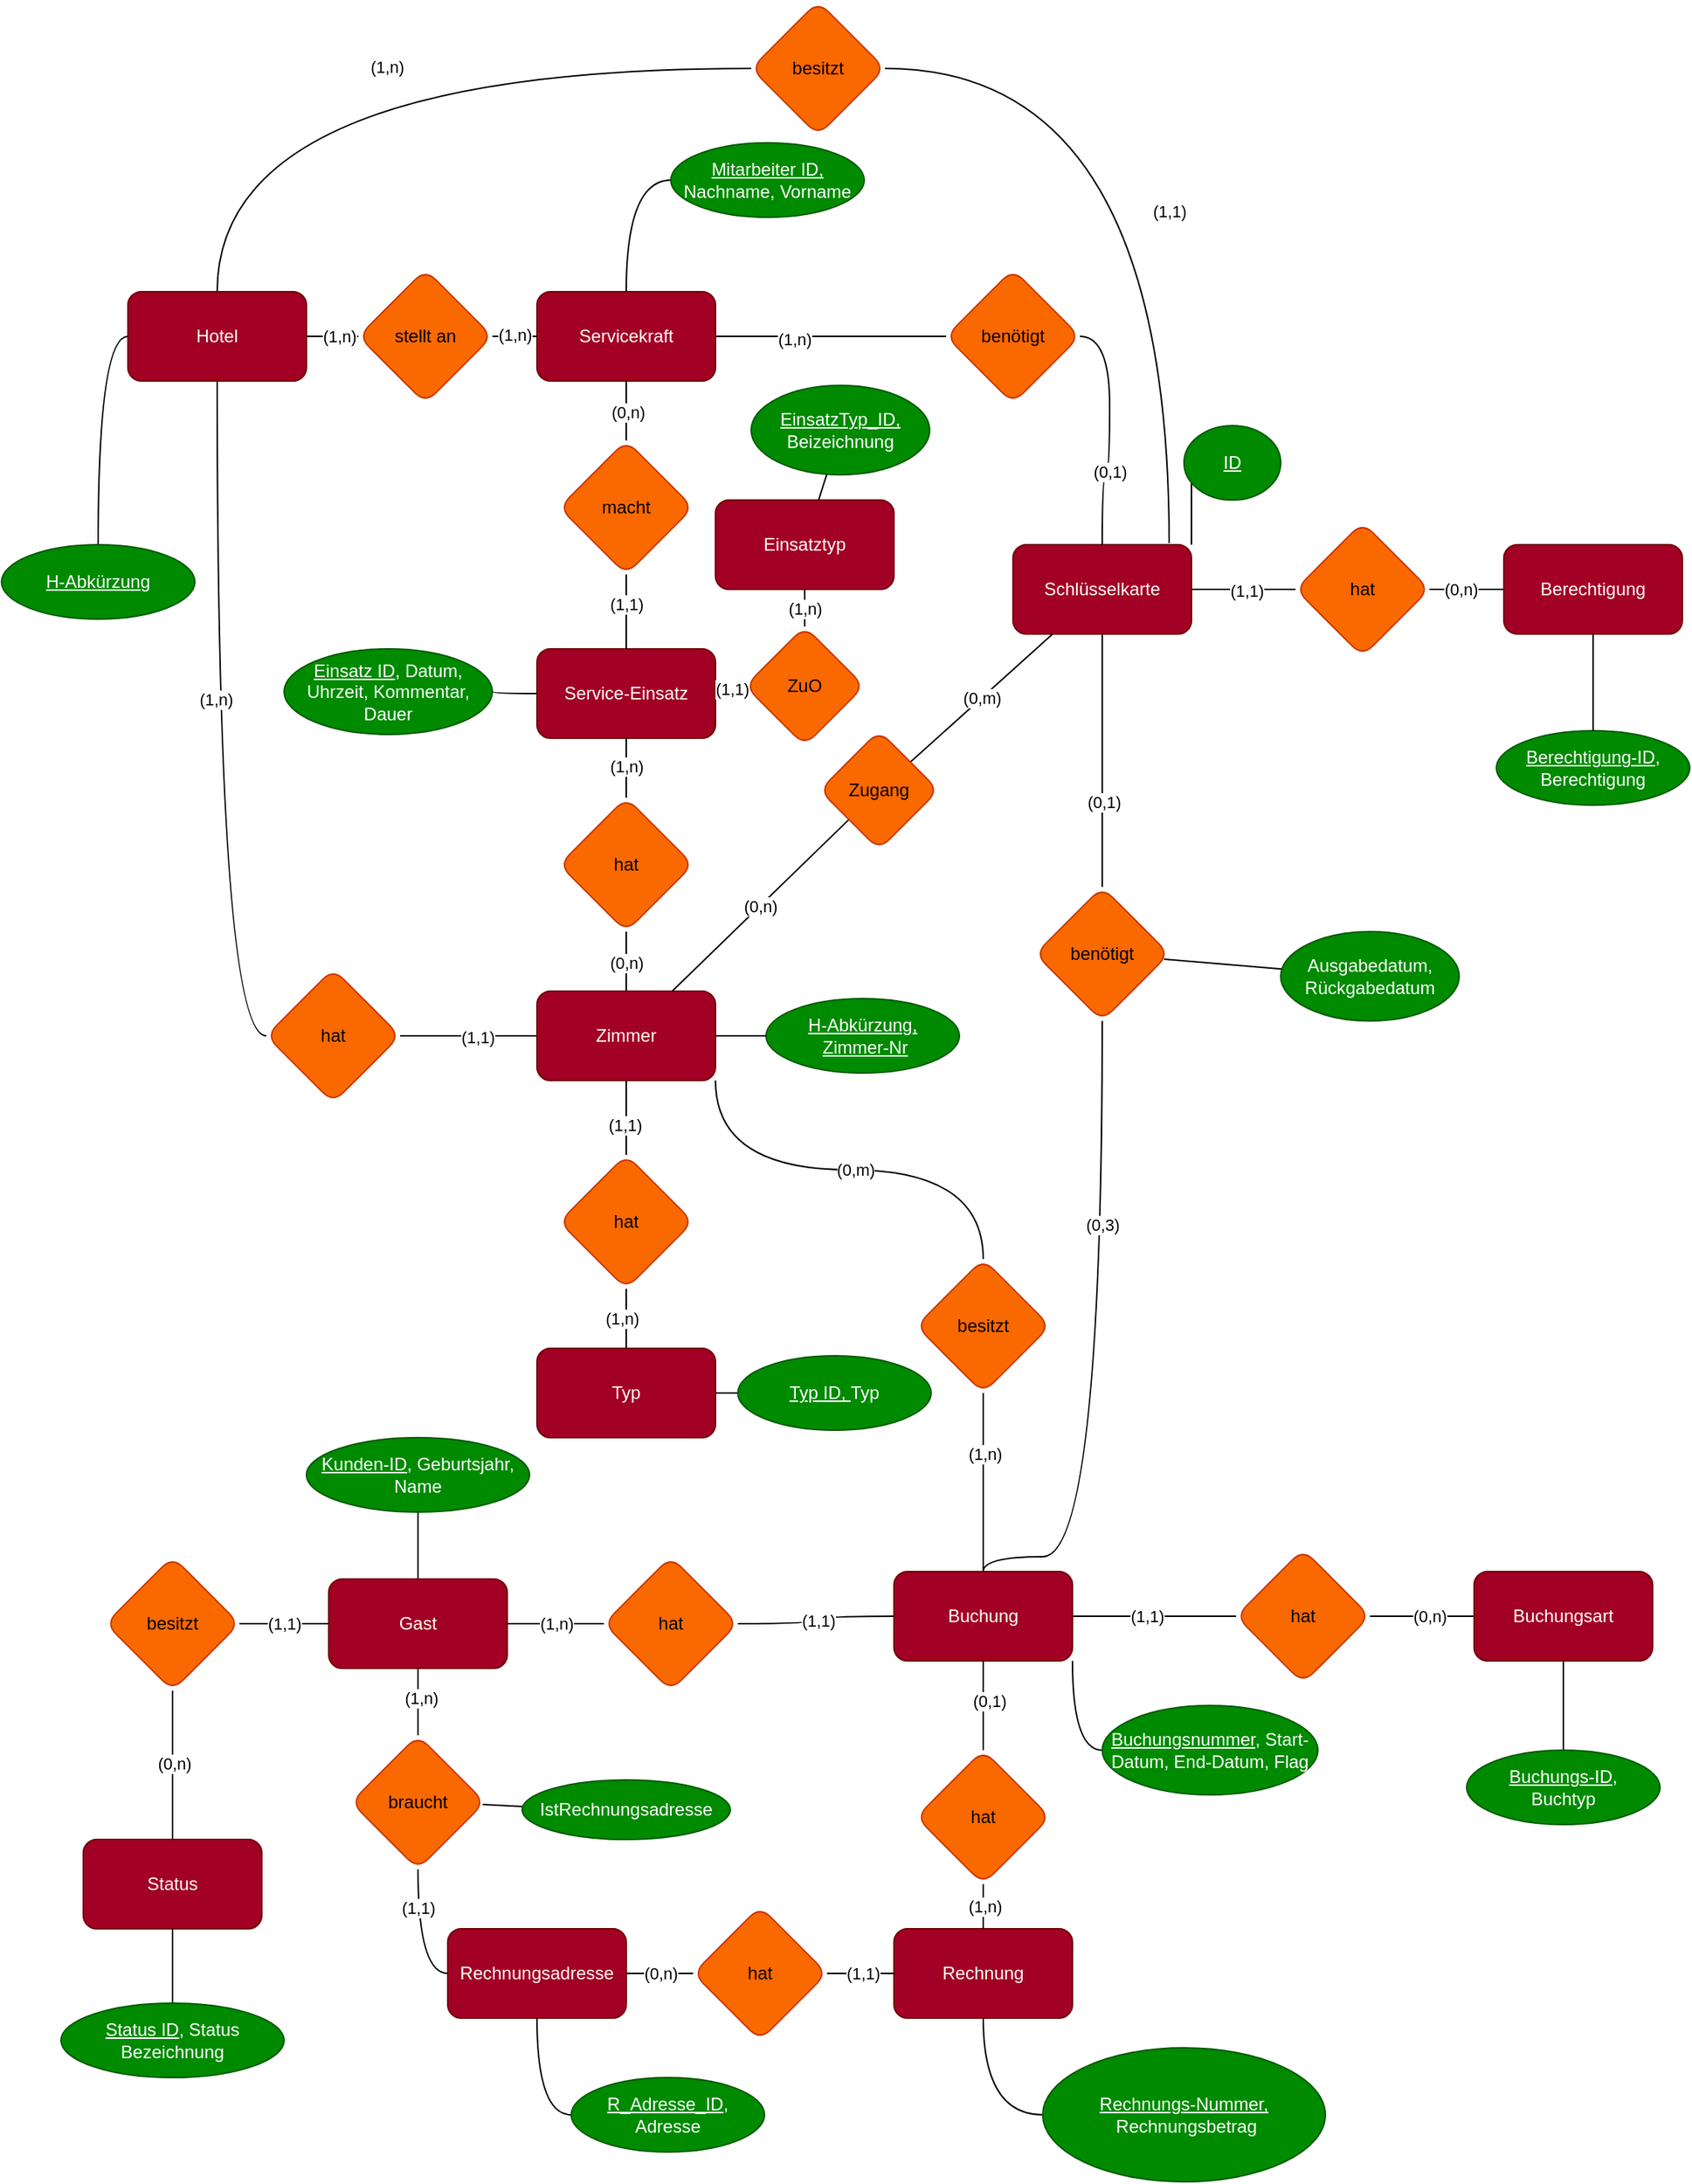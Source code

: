 <mxfile>
    <diagram id="R2lEEEUBdFMjLlhIrx00" name="Hotel_ERM_Übung1">
        <mxGraphModel dx="1204" dy="2425" grid="0" gridSize="10" guides="1" tooltips="1" connect="1" arrows="1" fold="1" page="1" pageScale="1" pageWidth="1169" pageHeight="1654" background="none" math="0" shadow="0" extFonts="Permanent Marker^https://fonts.googleapis.com/css?family=Permanent+Marker">
            <root>
                <mxCell id="0"/>
                <mxCell id="1" parent="0"/>
                <mxCell id="_1UwqymwAtqr6VSBaasp-29" style="rounded=1;orthogonalLoop=1;jettySize=auto;html=1;exitX=1;exitY=0.5;exitDx=0;exitDy=0;edgeStyle=orthogonalEdgeStyle;endArrow=none;endFill=0;curved=1;" parent="1" source="_1UwqymwAtqr6VSBaasp-1" target="_1UwqymwAtqr6VSBaasp-14" edge="1">
                    <mxGeometry relative="1" as="geometry">
                        <Array as="points">
                            <mxPoint x="230" y="-1410"/>
                            <mxPoint x="230" y="-1410"/>
                        </Array>
                    </mxGeometry>
                </mxCell>
                <mxCell id="_1UwqymwAtqr6VSBaasp-80" value="(1,n)" style="edgeLabel;html=1;align=center;verticalAlign=middle;resizable=0;points=[];rounded=1;" parent="_1UwqymwAtqr6VSBaasp-29" vertex="1" connectable="0">
                    <mxGeometry x="0.158" y="-1" relative="1" as="geometry">
                        <mxPoint x="1" y="-1" as="offset"/>
                    </mxGeometry>
                </mxCell>
                <mxCell id="_1UwqymwAtqr6VSBaasp-31" style="edgeStyle=orthogonalEdgeStyle;rounded=1;orthogonalLoop=1;jettySize=auto;html=1;exitX=0.5;exitY=1;exitDx=0;exitDy=0;entryX=0;entryY=0.5;entryDx=0;entryDy=0;endArrow=none;endFill=0;curved=1;" parent="1" source="_1UwqymwAtqr6VSBaasp-1" target="_1UwqymwAtqr6VSBaasp-18" edge="1">
                    <mxGeometry relative="1" as="geometry"/>
                </mxCell>
                <mxCell id="_1UwqymwAtqr6VSBaasp-81" value="(1,n)" style="edgeLabel;html=1;align=center;verticalAlign=middle;resizable=0;points=[];rounded=1;" parent="_1UwqymwAtqr6VSBaasp-31" vertex="1" connectable="0">
                    <mxGeometry x="-0.095" y="-1" relative="1" as="geometry">
                        <mxPoint as="offset"/>
                    </mxGeometry>
                </mxCell>
                <mxCell id="_1UwqymwAtqr6VSBaasp-98" style="edgeStyle=orthogonalEdgeStyle;rounded=1;orthogonalLoop=1;jettySize=auto;html=1;exitX=0;exitY=0.5;exitDx=0;exitDy=0;entryX=0.5;entryY=0;entryDx=0;entryDy=0;endArrow=none;endFill=0;curved=1;" parent="1" source="_1UwqymwAtqr6VSBaasp-1" target="_1UwqymwAtqr6VSBaasp-28" edge="1">
                    <mxGeometry relative="1" as="geometry"/>
                </mxCell>
                <mxCell id="_1UwqymwAtqr6VSBaasp-136" style="edgeStyle=orthogonalEdgeStyle;rounded=1;orthogonalLoop=1;jettySize=auto;html=1;exitX=0.5;exitY=0;exitDx=0;exitDy=0;entryX=0;entryY=0.5;entryDx=0;entryDy=0;endArrow=none;endFill=0;curved=1;" parent="1" source="_1UwqymwAtqr6VSBaasp-1" target="_1UwqymwAtqr6VSBaasp-134" edge="1">
                    <mxGeometry relative="1" as="geometry"/>
                </mxCell>
                <mxCell id="_1UwqymwAtqr6VSBaasp-137" value="(1,n)" style="edgeLabel;html=1;align=center;verticalAlign=middle;resizable=0;points=[];rounded=1;" parent="_1UwqymwAtqr6VSBaasp-136" vertex="1" connectable="0">
                    <mxGeometry x="0.038" y="1" relative="1" as="geometry">
                        <mxPoint as="offset"/>
                    </mxGeometry>
                </mxCell>
                <mxCell id="_1UwqymwAtqr6VSBaasp-1" value="Hotel" style="rounded=1;whiteSpace=wrap;html=1;fillColor=#a20025;fontColor=#ffffff;strokeColor=#6F0000;" parent="1" vertex="1">
                    <mxGeometry x="105" y="-1440" width="120" height="60" as="geometry"/>
                </mxCell>
                <mxCell id="_1UwqymwAtqr6VSBaasp-44" style="edgeStyle=orthogonalEdgeStyle;rounded=1;orthogonalLoop=1;jettySize=auto;html=1;exitX=0.5;exitY=0;exitDx=0;exitDy=0;entryX=0.5;entryY=1;entryDx=0;entryDy=0;endArrow=none;endFill=0;curved=1;" parent="1" source="_1UwqymwAtqr6VSBaasp-3" target="_1UwqymwAtqr6VSBaasp-43" edge="1">
                    <mxGeometry relative="1" as="geometry"/>
                </mxCell>
                <mxCell id="_1UwqymwAtqr6VSBaasp-45" style="edgeStyle=orthogonalEdgeStyle;rounded=1;orthogonalLoop=1;jettySize=auto;html=1;exitX=0.5;exitY=1;exitDx=0;exitDy=0;entryX=0.5;entryY=0;entryDx=0;entryDy=0;endArrow=none;endFill=0;curved=1;" parent="1" source="_1UwqymwAtqr6VSBaasp-3" target="_1UwqymwAtqr6VSBaasp-10" edge="1">
                    <mxGeometry relative="1" as="geometry"/>
                </mxCell>
                <mxCell id="_1UwqymwAtqr6VSBaasp-86" value="(1,n)" style="edgeLabel;html=1;align=center;verticalAlign=middle;resizable=0;points=[];rounded=1;" parent="_1UwqymwAtqr6VSBaasp-45" vertex="1" connectable="0">
                    <mxGeometry x="-0.119" y="2" relative="1" as="geometry">
                        <mxPoint as="offset"/>
                    </mxGeometry>
                </mxCell>
                <mxCell id="_1UwqymwAtqr6VSBaasp-77" style="edgeStyle=orthogonalEdgeStyle;rounded=1;orthogonalLoop=1;jettySize=auto;html=1;exitX=1;exitY=0.5;exitDx=0;exitDy=0;entryX=0;entryY=0.5;entryDx=0;entryDy=0;endArrow=none;endFill=0;curved=1;" parent="1" source="_1UwqymwAtqr6VSBaasp-3" target="_1UwqymwAtqr6VSBaasp-15" edge="1">
                    <mxGeometry relative="1" as="geometry"/>
                </mxCell>
                <mxCell id="_1UwqymwAtqr6VSBaasp-91" value="(1,n)" style="edgeLabel;html=1;align=center;verticalAlign=middle;resizable=0;points=[];rounded=1;" parent="_1UwqymwAtqr6VSBaasp-77" vertex="1" connectable="0">
                    <mxGeometry x="0.006" relative="1" as="geometry">
                        <mxPoint as="offset"/>
                    </mxGeometry>
                </mxCell>
                <mxCell id="_1UwqymwAtqr6VSBaasp-140" style="edgeStyle=orthogonalEdgeStyle;rounded=1;orthogonalLoop=1;jettySize=auto;html=1;exitX=0;exitY=0.5;exitDx=0;exitDy=0;entryX=1;entryY=0.5;entryDx=0;entryDy=0;endArrow=none;endFill=0;curved=1;" parent="1" source="_1UwqymwAtqr6VSBaasp-3" target="_1UwqymwAtqr6VSBaasp-139" edge="1">
                    <mxGeometry relative="1" as="geometry"/>
                </mxCell>
                <mxCell id="_1UwqymwAtqr6VSBaasp-151" value="(1,1)" style="edgeLabel;html=1;align=center;verticalAlign=middle;resizable=0;points=[];rounded=1;" parent="_1UwqymwAtqr6VSBaasp-140" vertex="1" connectable="0">
                    <mxGeometry x="0.002" relative="1" as="geometry">
                        <mxPoint as="offset"/>
                    </mxGeometry>
                </mxCell>
                <mxCell id="_1UwqymwAtqr6VSBaasp-3" value="Gast" style="rounded=1;whiteSpace=wrap;html=1;fillColor=#a20025;fontColor=#ffffff;strokeColor=#6F0000;" parent="1" vertex="1">
                    <mxGeometry x="240" y="-575" width="120" height="60" as="geometry"/>
                </mxCell>
                <mxCell id="_1UwqymwAtqr6VSBaasp-60" style="edgeStyle=orthogonalEdgeStyle;rounded=1;orthogonalLoop=1;jettySize=auto;html=1;exitX=1;exitY=1;exitDx=0;exitDy=0;entryX=0;entryY=0.5;entryDx=0;entryDy=0;endArrow=none;endFill=0;curved=1;" parent="1" source="_1UwqymwAtqr6VSBaasp-4" target="_1UwqymwAtqr6VSBaasp-22" edge="1">
                    <mxGeometry relative="1" as="geometry"/>
                </mxCell>
                <mxCell id="_1UwqymwAtqr6VSBaasp-122" style="edgeStyle=orthogonalEdgeStyle;rounded=1;orthogonalLoop=1;jettySize=auto;html=1;exitX=1;exitY=0.5;exitDx=0;exitDy=0;entryX=0;entryY=0.5;entryDx=0;entryDy=0;endArrow=none;endFill=0;curved=1;" parent="1" source="_1UwqymwAtqr6VSBaasp-4" target="_1UwqymwAtqr6VSBaasp-121" edge="1">
                    <mxGeometry relative="1" as="geometry"/>
                </mxCell>
                <mxCell id="_1UwqymwAtqr6VSBaasp-125" value="(1,1)" style="edgeLabel;html=1;align=center;verticalAlign=middle;resizable=0;points=[];rounded=1;" parent="_1UwqymwAtqr6VSBaasp-122" vertex="1" connectable="0">
                    <mxGeometry x="-0.087" y="-3" relative="1" as="geometry">
                        <mxPoint y="-3" as="offset"/>
                    </mxGeometry>
                </mxCell>
                <mxCell id="_1UwqymwAtqr6VSBaasp-4" value="Buchung" style="rounded=1;whiteSpace=wrap;html=1;fillColor=#a20025;fontColor=#ffffff;strokeColor=#6F0000;" parent="1" vertex="1">
                    <mxGeometry x="620" y="-580" width="120" height="60" as="geometry"/>
                </mxCell>
                <mxCell id="_1UwqymwAtqr6VSBaasp-72" style="edgeStyle=orthogonalEdgeStyle;rounded=1;orthogonalLoop=1;jettySize=auto;html=1;exitX=0.5;exitY=1;exitDx=0;exitDy=0;entryX=0.5;entryY=0;entryDx=0;entryDy=0;endArrow=none;endFill=0;curved=1;" parent="1" source="_1UwqymwAtqr6VSBaasp-5" target="_1UwqymwAtqr6VSBaasp-68" edge="1">
                    <mxGeometry relative="1" as="geometry"/>
                </mxCell>
                <mxCell id="_1UwqymwAtqr6VSBaasp-94" value="(0,1)" style="edgeLabel;html=1;align=center;verticalAlign=middle;resizable=0;points=[];rounded=1;" parent="_1UwqymwAtqr6VSBaasp-72" vertex="1" connectable="0">
                    <mxGeometry x="0.321" y="1" relative="1" as="geometry">
                        <mxPoint as="offset"/>
                    </mxGeometry>
                </mxCell>
                <mxCell id="_1UwqymwAtqr6VSBaasp-99" value="&lt;span style=&quot;caret-color: rgba(0, 0, 0, 0); color: rgba(0, 0, 0, 0); font-family: monospace; font-size: 0px; text-align: start; background-color: rgb(248, 249, 250);&quot;&gt;%3CmxGraphModel%3E%3Croot%3E%3CmxCell%20id%3D%220%22%2F%3E%3CmxCell%20id%3D%221%22%20parent%3D%220%22%2F%3E%3CmxCell%20id%3D%222%22%20value%3D%22(0%2C1)%22%20style%3D%22edgeLabel%3Bhtml%3D1%3Balign%3Dcenter%3BverticalAlign%3Dmiddle%3Bresizable%3D0%3Bpoints%3D%5B%5D%3B%22%20vertex%3D%221%22%20connectable%3D%220%22%20parent%3D%221%22%3E%3CmxGeometry%20x%3D%22936%22%20y%3D%22529.6%22%20as%3D%22geometry%22%2F%3E%3C%2FmxCell%3E%3C%2Froot%3E%3C%2FmxGraphModel%3E&lt;/span&gt;" style="edgeStyle=orthogonalEdgeStyle;rounded=1;orthogonalLoop=1;jettySize=auto;html=1;exitX=1;exitY=0.5;exitDx=0;exitDy=0;endArrow=none;endFill=0;curved=1;" parent="1" source="_1UwqymwAtqr6VSBaasp-5" target="_1UwqymwAtqr6VSBaasp-12" edge="1">
                    <mxGeometry relative="1" as="geometry"/>
                </mxCell>
                <mxCell id="_1UwqymwAtqr6VSBaasp-103" value="&lt;span style=&quot;caret-color: rgba(0, 0, 0, 0); color: rgba(0, 0, 0, 0); font-family: monospace; font-size: 0px; text-align: start; background-color: rgb(248, 249, 250);&quot;&gt;%3CmxGraphModel%3E%3Croot%3E%3CmxCell%20id%3D%220%22%2F%3E%3CmxCell%20id%3D%221%22%20parent%3D%220%22%2F%3E%3CmxCell%20id%3D%222%22%20value%3D%22(0%2C1)%22%20style%3D%22edgeLabel%3Bhtml%3D1%3Balign%3Dcenter%3BverticalAlign%3Dmiddle%3Bresizable%3D0%3Bpoints%3D%5B%5D%3B%22%20vertex%3D%221%22%20connectable%3D%220%22%20parent%3D%221%22%3E%3CmxGeometry%20x%3D%22936%22%20y%3D%22529.6%22%20as%3D%22geometry%22%2F%3E%3C%2FmxCell%3E%3C%2Froot%3E%3C%2FmxGraphModel%3E&lt;/span&gt;" style="edgeLabel;html=1;align=center;verticalAlign=middle;resizable=0;points=[];rounded=1;" parent="_1UwqymwAtqr6VSBaasp-99" vertex="1" connectable="0">
                    <mxGeometry x="0.009" y="-1" relative="1" as="geometry">
                        <mxPoint as="offset"/>
                    </mxGeometry>
                </mxCell>
                <mxCell id="_1UwqymwAtqr6VSBaasp-104" value="&lt;span style=&quot;caret-color: rgba(0, 0, 0, 0); color: rgba(0, 0, 0, 0); font-family: monospace; font-size: 0px; text-align: start; background-color: rgb(248, 249, 250);&quot;&gt;%3CmxGraphModel%3E%3Croot%3E%3CmxCell%20id%3D%220%22%2F%3E%3CmxCell%20id%3D%221%22%20parent%3D%220%22%2F%3E%3CmxCell%20id%3D%222%22%20value%3D%22(0%2C1)%22%20style%3D%22edgeLabel%3Bhtml%3D1%3Balign%3Dcenter%3BverticalAlign%3Dmiddle%3Bresizable%3D0%3Bpoints%3D%5B%5D%3B%22%20vertex%3D%221%22%20connectable%3D%220%22%20parent%3D%221%22%3E%3CmxGeometry%20x%3D%22936%22%20y%3D%22529.6%22%20as%3D%22geometry%22%2F%3E%3C%2FmxCell%3E%3C%2Froot%3E%3C%2FmxGraphModel%3E&lt;/span&gt;" style="edgeLabel;html=1;align=center;verticalAlign=middle;resizable=0;points=[];rounded=1;" parent="_1UwqymwAtqr6VSBaasp-99" vertex="1" connectable="0">
                    <mxGeometry x="0.08" y="-3" relative="1" as="geometry">
                        <mxPoint as="offset"/>
                    </mxGeometry>
                </mxCell>
                <mxCell id="_1UwqymwAtqr6VSBaasp-105" value="(1,1)" style="edgeLabel;html=1;align=center;verticalAlign=middle;resizable=0;points=[];rounded=1;" parent="_1UwqymwAtqr6VSBaasp-99" vertex="1" connectable="0">
                    <mxGeometry x="0.044" y="-1" relative="1" as="geometry">
                        <mxPoint as="offset"/>
                    </mxGeometry>
                </mxCell>
                <mxCell id="_1UwqymwAtqr6VSBaasp-5" value="Schlüsselkarte" style="rounded=1;whiteSpace=wrap;html=1;fillColor=#a20025;fontColor=#ffffff;strokeColor=#6F0000;" parent="1" vertex="1">
                    <mxGeometry x="700" y="-1270" width="120" height="60" as="geometry"/>
                </mxCell>
                <mxCell id="_1UwqymwAtqr6VSBaasp-55" style="edgeStyle=orthogonalEdgeStyle;rounded=1;orthogonalLoop=1;jettySize=auto;html=1;exitX=0.5;exitY=1;exitDx=0;exitDy=0;entryX=0;entryY=0.5;entryDx=0;entryDy=0;endArrow=none;endFill=0;curved=1;" parent="1" source="_1UwqymwAtqr6VSBaasp-6" target="_1UwqymwAtqr6VSBaasp-54" edge="1">
                    <mxGeometry relative="1" as="geometry"/>
                </mxCell>
                <mxCell id="_1UwqymwAtqr6VSBaasp-6" value="Rechnung" style="rounded=1;whiteSpace=wrap;html=1;fillColor=#a20025;fontColor=#ffffff;strokeColor=#6F0000;" parent="1" vertex="1">
                    <mxGeometry x="620" y="-340" width="120" height="60" as="geometry"/>
                </mxCell>
                <mxCell id="_1UwqymwAtqr6VSBaasp-33" style="edgeStyle=orthogonalEdgeStyle;rounded=1;orthogonalLoop=1;jettySize=auto;html=1;exitX=0.5;exitY=1;exitDx=0;exitDy=0;entryX=0.5;entryY=0;entryDx=0;entryDy=0;endArrow=none;endFill=0;curved=1;" parent="1" source="_1UwqymwAtqr6VSBaasp-7" target="_1UwqymwAtqr6VSBaasp-13" edge="1">
                    <mxGeometry relative="1" as="geometry"/>
                </mxCell>
                <mxCell id="_1UwqymwAtqr6VSBaasp-108" value="(0,n)" style="edgeLabel;html=1;align=center;verticalAlign=middle;resizable=0;points=[];rounded=1;" parent="_1UwqymwAtqr6VSBaasp-33" vertex="1" connectable="0">
                    <mxGeometry x="0.029" y="1" relative="1" as="geometry">
                        <mxPoint as="offset"/>
                    </mxGeometry>
                </mxCell>
                <mxCell id="_1UwqymwAtqr6VSBaasp-37" style="edgeStyle=orthogonalEdgeStyle;orthogonalLoop=1;jettySize=auto;html=1;exitX=0.5;exitY=0;exitDx=0;exitDy=0;entryX=0;entryY=0.5;entryDx=0;entryDy=0;endArrow=none;endFill=0;rounded=1;curved=1;" parent="1" source="_1UwqymwAtqr6VSBaasp-7" target="_1UwqymwAtqr6VSBaasp-26" edge="1">
                    <mxGeometry relative="1" as="geometry"/>
                </mxCell>
                <mxCell id="_1UwqymwAtqr6VSBaasp-75" style="edgeStyle=orthogonalEdgeStyle;rounded=1;orthogonalLoop=1;jettySize=auto;html=1;exitX=1;exitY=0.5;exitDx=0;exitDy=0;entryX=0;entryY=0.5;entryDx=0;entryDy=0;endArrow=none;endFill=0;curved=1;" parent="1" source="_1UwqymwAtqr6VSBaasp-7" target="_1UwqymwAtqr6VSBaasp-73" edge="1">
                    <mxGeometry relative="1" as="geometry"/>
                </mxCell>
                <mxCell id="_1UwqymwAtqr6VSBaasp-96" value="(1,n)" style="edgeLabel;html=1;align=center;verticalAlign=middle;resizable=0;points=[];rounded=1;" parent="_1UwqymwAtqr6VSBaasp-75" vertex="1" connectable="0">
                    <mxGeometry x="-0.323" y="-2" relative="1" as="geometry">
                        <mxPoint as="offset"/>
                    </mxGeometry>
                </mxCell>
                <mxCell id="_1UwqymwAtqr6VSBaasp-7" value="Servicekraft" style="rounded=1;whiteSpace=wrap;html=1;fillColor=#a20025;fontColor=#ffffff;strokeColor=#6F0000;" parent="1" vertex="1">
                    <mxGeometry x="380" y="-1440" width="120" height="60" as="geometry"/>
                </mxCell>
                <mxCell id="_1UwqymwAtqr6VSBaasp-40" style="edgeStyle=orthogonalEdgeStyle;rounded=1;orthogonalLoop=1;jettySize=auto;html=1;exitX=0;exitY=0.5;exitDx=0;exitDy=0;entryX=1;entryY=0.5;entryDx=0;entryDy=0;endArrow=none;endFill=0;curved=1;" parent="1" source="_1UwqymwAtqr6VSBaasp-8" target="_1UwqymwAtqr6VSBaasp-38" edge="1">
                    <mxGeometry relative="1" as="geometry"/>
                </mxCell>
                <mxCell id="_1UwqymwAtqr6VSBaasp-8" value="Service-Einsatz" style="rounded=1;whiteSpace=wrap;html=1;fillColor=#a20025;fontColor=#ffffff;strokeColor=#6F0000;" parent="1" vertex="1">
                    <mxGeometry x="380" y="-1200" width="120" height="60" as="geometry"/>
                </mxCell>
                <mxCell id="_1UwqymwAtqr6VSBaasp-47" style="edgeStyle=orthogonalEdgeStyle;rounded=1;orthogonalLoop=1;jettySize=auto;html=1;exitX=0.5;exitY=1;exitDx=0;exitDy=0;entryX=0;entryY=0.5;entryDx=0;entryDy=0;endArrow=none;endFill=0;curved=1;" parent="1" source="_1UwqymwAtqr6VSBaasp-10" target="_1UwqymwAtqr6VSBaasp-46" edge="1">
                    <mxGeometry relative="1" as="geometry"/>
                </mxCell>
                <mxCell id="_1UwqymwAtqr6VSBaasp-87" value="(1,1)" style="edgeLabel;html=1;align=center;verticalAlign=middle;resizable=0;points=[];rounded=1;" parent="_1UwqymwAtqr6VSBaasp-47" vertex="1" connectable="0">
                    <mxGeometry x="0.076" y="-1" relative="1" as="geometry">
                        <mxPoint x="1" y="-23" as="offset"/>
                    </mxGeometry>
                </mxCell>
                <mxCell id="_1UwqymwAtqr6VSBaasp-10" value="braucht" style="rhombus;whiteSpace=wrap;html=1;fillColor=#fa6800;fontColor=#000000;strokeColor=#C73500;rounded=1;" parent="1" vertex="1">
                    <mxGeometry x="255" y="-470" width="90" height="90" as="geometry"/>
                </mxCell>
                <mxCell id="_1UwqymwAtqr6VSBaasp-101" style="edgeStyle=orthogonalEdgeStyle;rounded=1;orthogonalLoop=1;jettySize=auto;html=1;exitX=1;exitY=0.5;exitDx=0;exitDy=0;entryX=0;entryY=0.5;entryDx=0;entryDy=0;endArrow=none;endFill=0;curved=1;" parent="1" source="_1UwqymwAtqr6VSBaasp-12" target="_1UwqymwAtqr6VSBaasp-100" edge="1">
                    <mxGeometry relative="1" as="geometry"/>
                </mxCell>
                <mxCell id="_1UwqymwAtqr6VSBaasp-106" value="(0,n)" style="edgeLabel;html=1;align=center;verticalAlign=middle;resizable=0;points=[];rounded=1;" parent="_1UwqymwAtqr6VSBaasp-101" vertex="1" connectable="0">
                    <mxGeometry x="-0.167" y="-2" relative="1" as="geometry">
                        <mxPoint y="-2" as="offset"/>
                    </mxGeometry>
                </mxCell>
                <mxCell id="_1UwqymwAtqr6VSBaasp-12" value="hat" style="rhombus;whiteSpace=wrap;html=1;fillColor=#fa6800;fontColor=#000000;strokeColor=#C73500;rounded=1;" parent="1" vertex="1">
                    <mxGeometry x="890" y="-1285" width="90" height="90" as="geometry"/>
                </mxCell>
                <mxCell id="_1UwqymwAtqr6VSBaasp-34" style="edgeStyle=orthogonalEdgeStyle;rounded=1;orthogonalLoop=1;jettySize=auto;html=1;exitX=0.5;exitY=1;exitDx=0;exitDy=0;entryX=0.5;entryY=0;entryDx=0;entryDy=0;endArrow=none;endFill=0;curved=1;" parent="1" source="_1UwqymwAtqr6VSBaasp-13" target="_1UwqymwAtqr6VSBaasp-8" edge="1">
                    <mxGeometry relative="1" as="geometry"/>
                </mxCell>
                <mxCell id="_1UwqymwAtqr6VSBaasp-109" value="(1,1)" style="edgeLabel;html=1;align=center;verticalAlign=middle;resizable=0;points=[];rounded=1;" parent="_1UwqymwAtqr6VSBaasp-34" vertex="1" connectable="0">
                    <mxGeometry x="-0.545" relative="1" as="geometry">
                        <mxPoint y="8" as="offset"/>
                    </mxGeometry>
                </mxCell>
                <mxCell id="_1UwqymwAtqr6VSBaasp-13" value="macht" style="rhombus;whiteSpace=wrap;html=1;fillColor=#fa6800;fontColor=#000000;strokeColor=#C73500;rounded=1;" parent="1" vertex="1">
                    <mxGeometry x="395" y="-1340" width="90" height="90" as="geometry"/>
                </mxCell>
                <mxCell id="_1UwqymwAtqr6VSBaasp-32" style="edgeStyle=orthogonalEdgeStyle;rounded=1;orthogonalLoop=1;jettySize=auto;html=1;exitX=1;exitY=0.5;exitDx=0;exitDy=0;entryX=0;entryY=0.5;entryDx=0;entryDy=0;endArrow=none;endFill=0;curved=1;" parent="1" source="_1UwqymwAtqr6VSBaasp-14" target="_1UwqymwAtqr6VSBaasp-7" edge="1">
                    <mxGeometry relative="1" as="geometry"/>
                </mxCell>
                <mxCell id="_1UwqymwAtqr6VSBaasp-82" value="(1,n)" style="edgeLabel;html=1;align=center;verticalAlign=middle;resizable=0;points=[];rounded=1;" parent="_1UwqymwAtqr6VSBaasp-32" vertex="1" connectable="0">
                    <mxGeometry x="-0.002" y="1" relative="1" as="geometry">
                        <mxPoint as="offset"/>
                    </mxGeometry>
                </mxCell>
                <mxCell id="_1UwqymwAtqr6VSBaasp-14" value="stellt an" style="rhombus;whiteSpace=wrap;html=1;fillColor=#fa6800;fontColor=#000000;strokeColor=#C73500;rounded=1;" parent="1" vertex="1">
                    <mxGeometry x="260" y="-1455" width="90" height="90" as="geometry"/>
                </mxCell>
                <mxCell id="_1UwqymwAtqr6VSBaasp-78" style="edgeStyle=orthogonalEdgeStyle;rounded=1;orthogonalLoop=1;jettySize=auto;html=1;exitX=1;exitY=0.5;exitDx=0;exitDy=0;entryX=0;entryY=0.5;entryDx=0;entryDy=0;endArrow=none;endFill=0;curved=1;" parent="1" source="_1UwqymwAtqr6VSBaasp-15" target="_1UwqymwAtqr6VSBaasp-4" edge="1">
                    <mxGeometry relative="1" as="geometry"/>
                </mxCell>
                <mxCell id="_1UwqymwAtqr6VSBaasp-92" value="(1,1)" style="edgeLabel;html=1;align=center;verticalAlign=middle;resizable=0;points=[];rounded=1;" parent="_1UwqymwAtqr6VSBaasp-78" vertex="1" connectable="0">
                    <mxGeometry x="-0.006" relative="1" as="geometry">
                        <mxPoint x="1" as="offset"/>
                    </mxGeometry>
                </mxCell>
                <mxCell id="_1UwqymwAtqr6VSBaasp-15" value="hat" style="rhombus;whiteSpace=wrap;html=1;fillColor=#fa6800;fontColor=#000000;strokeColor=#C73500;rounded=1;" parent="1" vertex="1">
                    <mxGeometry x="425" y="-590" width="90" height="90" as="geometry"/>
                </mxCell>
                <mxCell id="_1UwqymwAtqr6VSBaasp-53" style="edgeStyle=orthogonalEdgeStyle;rounded=1;orthogonalLoop=1;jettySize=auto;html=1;exitX=1;exitY=0.5;exitDx=0;exitDy=0;entryX=0;entryY=0.5;entryDx=0;entryDy=0;endArrow=none;endFill=0;curved=1;" parent="1" source="_1UwqymwAtqr6VSBaasp-16" target="_1UwqymwAtqr6VSBaasp-6" edge="1">
                    <mxGeometry relative="1" as="geometry"/>
                </mxCell>
                <mxCell id="_1UwqymwAtqr6VSBaasp-88" value="(1,1)" style="edgeLabel;html=1;align=center;verticalAlign=middle;resizable=0;points=[];rounded=1;" parent="_1UwqymwAtqr6VSBaasp-53" vertex="1" connectable="0">
                    <mxGeometry x="0.035" relative="1" as="geometry">
                        <mxPoint as="offset"/>
                    </mxGeometry>
                </mxCell>
                <mxCell id="_1UwqymwAtqr6VSBaasp-16" value="hat" style="rhombus;whiteSpace=wrap;html=1;fillColor=#fa6800;fontColor=#000000;strokeColor=#C73500;rounded=1;" parent="1" vertex="1">
                    <mxGeometry x="485" y="-355" width="90" height="90" as="geometry"/>
                </mxCell>
                <mxCell id="_1UwqymwAtqr6VSBaasp-50" style="edgeStyle=orthogonalEdgeStyle;rounded=1;orthogonalLoop=1;jettySize=auto;html=1;exitX=0.5;exitY=0;exitDx=0;exitDy=0;endArrow=none;endFill=0;curved=1;" parent="1" source="_1UwqymwAtqr6VSBaasp-17" target="_1UwqymwAtqr6VSBaasp-4" edge="1">
                    <mxGeometry relative="1" as="geometry"/>
                </mxCell>
                <mxCell id="_1UwqymwAtqr6VSBaasp-90" value="(0,1)" style="edgeLabel;html=1;align=center;verticalAlign=middle;resizable=0;points=[];rounded=1;" parent="_1UwqymwAtqr6VSBaasp-50" vertex="1" connectable="0">
                    <mxGeometry x="0.101" y="-1" relative="1" as="geometry">
                        <mxPoint x="3" as="offset"/>
                    </mxGeometry>
                </mxCell>
                <mxCell id="_1UwqymwAtqr6VSBaasp-51" style="edgeStyle=orthogonalEdgeStyle;rounded=1;orthogonalLoop=1;jettySize=auto;html=1;exitX=0.5;exitY=1;exitDx=0;exitDy=0;entryX=0.5;entryY=0;entryDx=0;entryDy=0;endArrow=none;endFill=0;curved=1;" parent="1" source="_1UwqymwAtqr6VSBaasp-17" target="_1UwqymwAtqr6VSBaasp-6" edge="1">
                    <mxGeometry relative="1" as="geometry"/>
                </mxCell>
                <mxCell id="_1UwqymwAtqr6VSBaasp-89" value="(1,n)" style="edgeLabel;html=1;align=center;verticalAlign=middle;resizable=0;points=[];rounded=1;" parent="_1UwqymwAtqr6VSBaasp-51" vertex="1" connectable="0">
                    <mxGeometry x="0.001" y="2" relative="1" as="geometry">
                        <mxPoint x="-1" as="offset"/>
                    </mxGeometry>
                </mxCell>
                <mxCell id="_1UwqymwAtqr6VSBaasp-17" value="hat" style="rhombus;whiteSpace=wrap;html=1;fillColor=#fa6800;fontColor=#000000;strokeColor=#C73500;rounded=1;" parent="1" vertex="1">
                    <mxGeometry x="635" y="-460" width="90" height="90" as="geometry"/>
                </mxCell>
                <mxCell id="_1UwqymwAtqr6VSBaasp-36" style="edgeStyle=orthogonalEdgeStyle;rounded=1;orthogonalLoop=1;jettySize=auto;html=1;exitX=1;exitY=0.5;exitDx=0;exitDy=0;endArrow=none;endFill=0;curved=1;" parent="1" source="_1UwqymwAtqr6VSBaasp-18" target="_1UwqymwAtqr6VSBaasp-35" edge="1">
                    <mxGeometry relative="1" as="geometry"/>
                </mxCell>
                <mxCell id="_1UwqymwAtqr6VSBaasp-83" value="(1,1)" style="edgeLabel;html=1;align=center;verticalAlign=middle;resizable=0;points=[];rounded=1;" parent="_1UwqymwAtqr6VSBaasp-36" vertex="1" connectable="0">
                    <mxGeometry x="0.123" y="-1" relative="1" as="geometry">
                        <mxPoint as="offset"/>
                    </mxGeometry>
                </mxCell>
                <mxCell id="_1UwqymwAtqr6VSBaasp-18" value="hat" style="rhombus;whiteSpace=wrap;html=1;fillColor=#fa6800;fontColor=#000000;strokeColor=#C73500;rounded=1;" parent="1" vertex="1">
                    <mxGeometry x="198" y="-985" width="90" height="90" as="geometry"/>
                </mxCell>
                <mxCell id="_1UwqymwAtqr6VSBaasp-20" value="&lt;u&gt;Berechtigung-ID&lt;/u&gt;, Berechtigung" style="ellipse;whiteSpace=wrap;html=1;fillColor=#008a00;fontColor=#ffffff;strokeColor=#005700;rounded=1;" parent="1" vertex="1">
                    <mxGeometry x="1025" y="-1145" width="130" height="50" as="geometry"/>
                </mxCell>
                <mxCell id="_1UwqymwAtqr6VSBaasp-22" value="&lt;u&gt;Buchungsnummer&lt;/u&gt;, Start-Datum, End-Datum, Flag" style="ellipse;whiteSpace=wrap;html=1;fillColor=#008a00;fontColor=#ffffff;strokeColor=#005700;rounded=1;" parent="1" vertex="1">
                    <mxGeometry x="760" y="-490" width="145" height="60" as="geometry"/>
                </mxCell>
                <mxCell id="_1UwqymwAtqr6VSBaasp-23" value="&lt;u&gt;H-Abkürzung,&lt;/u&gt;&lt;br&gt;&amp;nbsp;&lt;u&gt;Zimmer-Nr&lt;/u&gt;" style="ellipse;whiteSpace=wrap;html=1;fillColor=#008a00;fontColor=#ffffff;strokeColor=#005700;rounded=1;" parent="1" vertex="1">
                    <mxGeometry x="534" y="-965" width="130" height="50" as="geometry"/>
                </mxCell>
                <mxCell id="_1UwqymwAtqr6VSBaasp-26" value="&lt;u&gt;Mitarbeiter ID, &lt;/u&gt;Nachname, Vorname" style="ellipse;whiteSpace=wrap;html=1;fillColor=#008a00;fontColor=#ffffff;strokeColor=#005700;rounded=1;" parent="1" vertex="1">
                    <mxGeometry x="470" y="-1540" width="130" height="50" as="geometry"/>
                </mxCell>
                <mxCell id="_1UwqymwAtqr6VSBaasp-28" value="&lt;u&gt;H-Abkürzung&lt;/u&gt;" style="ellipse;whiteSpace=wrap;html=1;fillColor=#008a00;fontColor=#ffffff;strokeColor=#005700;rounded=1;" parent="1" vertex="1">
                    <mxGeometry x="20" y="-1270" width="130" height="50" as="geometry"/>
                </mxCell>
                <mxCell id="_1UwqymwAtqr6VSBaasp-56" style="edgeStyle=orthogonalEdgeStyle;rounded=1;orthogonalLoop=1;jettySize=auto;html=1;exitX=1;exitY=0.5;exitDx=0;exitDy=0;endArrow=none;endFill=0;curved=1;" parent="1" source="_1UwqymwAtqr6VSBaasp-35" target="_1UwqymwAtqr6VSBaasp-23" edge="1">
                    <mxGeometry relative="1" as="geometry"/>
                </mxCell>
                <mxCell id="_1UwqymwAtqr6VSBaasp-58" style="edgeStyle=orthogonalEdgeStyle;rounded=1;orthogonalLoop=1;jettySize=auto;html=1;exitX=1;exitY=1;exitDx=0;exitDy=0;entryX=0.5;entryY=0;entryDx=0;entryDy=0;endArrow=none;endFill=0;curved=1;" parent="1" source="_1UwqymwAtqr6VSBaasp-35" target="_1UwqymwAtqr6VSBaasp-57" edge="1">
                    <mxGeometry relative="1" as="geometry">
                        <Array as="points">
                            <mxPoint x="500" y="-850"/>
                            <mxPoint x="680" y="-850"/>
                        </Array>
                    </mxGeometry>
                </mxCell>
                <mxCell id="_1UwqymwAtqr6VSBaasp-84" value="(0,m)" style="edgeLabel;html=1;align=center;verticalAlign=middle;resizable=0;points=[];rounded=1;" parent="_1UwqymwAtqr6VSBaasp-58" vertex="1" connectable="0">
                    <mxGeometry x="0.022" relative="1" as="geometry">
                        <mxPoint as="offset"/>
                    </mxGeometry>
                </mxCell>
                <mxCell id="_1UwqymwAtqr6VSBaasp-111" style="edgeStyle=orthogonalEdgeStyle;rounded=1;orthogonalLoop=1;jettySize=auto;html=1;exitX=0.5;exitY=0;exitDx=0;exitDy=0;entryX=0.5;entryY=1;entryDx=0;entryDy=0;endArrow=none;endFill=0;curved=1;" parent="1" source="_1UwqymwAtqr6VSBaasp-35" target="_1UwqymwAtqr6VSBaasp-110" edge="1">
                    <mxGeometry relative="1" as="geometry"/>
                </mxCell>
                <mxCell id="_1UwqymwAtqr6VSBaasp-113" value="(0,n)" style="edgeLabel;html=1;align=center;verticalAlign=middle;resizable=0;points=[];rounded=1;" parent="_1UwqymwAtqr6VSBaasp-111" vertex="1" connectable="0">
                    <mxGeometry x="0.52" y="-1" relative="1" as="geometry">
                        <mxPoint x="-1" y="11" as="offset"/>
                    </mxGeometry>
                </mxCell>
                <mxCell id="_1UwqymwAtqr6VSBaasp-116" style="edgeStyle=orthogonalEdgeStyle;rounded=1;orthogonalLoop=1;jettySize=auto;html=1;exitX=0.5;exitY=1;exitDx=0;exitDy=0;entryX=0.5;entryY=0;entryDx=0;entryDy=0;endArrow=none;endFill=0;curved=1;" parent="1" source="_1UwqymwAtqr6VSBaasp-35" target="_1UwqymwAtqr6VSBaasp-115" edge="1">
                    <mxGeometry relative="1" as="geometry"/>
                </mxCell>
                <mxCell id="_1UwqymwAtqr6VSBaasp-119" value="(1,1)" style="edgeLabel;html=1;align=center;verticalAlign=middle;resizable=0;points=[];rounded=1;" parent="_1UwqymwAtqr6VSBaasp-116" vertex="1" connectable="0">
                    <mxGeometry x="0.181" y="-1" relative="1" as="geometry">
                        <mxPoint as="offset"/>
                    </mxGeometry>
                </mxCell>
                <mxCell id="_1UwqymwAtqr6VSBaasp-35" value="Zimmer" style="rounded=1;whiteSpace=wrap;html=1;fillColor=#a20025;fontColor=#ffffff;strokeColor=#6F0000;" parent="1" vertex="1">
                    <mxGeometry x="380" y="-970" width="120" height="60" as="geometry"/>
                </mxCell>
                <mxCell id="_1UwqymwAtqr6VSBaasp-38" value="&lt;u&gt;Einsatz ID&lt;/u&gt;, Datum, Uhrzeit, Kommentar, Dauer" style="ellipse;whiteSpace=wrap;html=1;fillColor=#008a00;fontColor=#ffffff;strokeColor=#005700;rounded=1;" parent="1" vertex="1">
                    <mxGeometry x="210" y="-1200" width="140" height="57.5" as="geometry"/>
                </mxCell>
                <mxCell id="_1UwqymwAtqr6VSBaasp-41" style="edgeStyle=orthogonalEdgeStyle;rounded=1;orthogonalLoop=1;jettySize=auto;html=1;exitX=0;exitY=0.5;exitDx=0;exitDy=0;entryX=1;entryY=0;entryDx=0;entryDy=0;endArrow=none;endFill=0;curved=1;" parent="1" source="_1UwqymwAtqr6VSBaasp-39" target="_1UwqymwAtqr6VSBaasp-5" edge="1">
                    <mxGeometry relative="1" as="geometry">
                        <Array as="points">
                            <mxPoint x="820" y="-1330"/>
                            <mxPoint x="820" y="-1330"/>
                        </Array>
                    </mxGeometry>
                </mxCell>
                <mxCell id="_1UwqymwAtqr6VSBaasp-39" value="&lt;u&gt;ID&lt;br&gt;&lt;/u&gt;" style="ellipse;whiteSpace=wrap;html=1;fillColor=#008a00;fontColor=#ffffff;strokeColor=#005700;rounded=1;" parent="1" vertex="1">
                    <mxGeometry x="815" y="-1350" width="65" height="50" as="geometry"/>
                </mxCell>
                <mxCell id="_1UwqymwAtqr6VSBaasp-43" value="&lt;u&gt;Kunden-ID&lt;/u&gt;, Geburtsjahr, Name" style="ellipse;whiteSpace=wrap;html=1;fillColor=#008a00;fontColor=#ffffff;strokeColor=#005700;rounded=1;" parent="1" vertex="1">
                    <mxGeometry x="225" y="-670" width="150" height="50" as="geometry"/>
                </mxCell>
                <mxCell id="_1UwqymwAtqr6VSBaasp-49" style="edgeStyle=orthogonalEdgeStyle;rounded=1;orthogonalLoop=1;jettySize=auto;html=1;exitX=0.5;exitY=1;exitDx=0;exitDy=0;entryX=0;entryY=0.5;entryDx=0;entryDy=0;endArrow=none;endFill=0;curved=1;" parent="1" source="_1UwqymwAtqr6VSBaasp-46" target="_1UwqymwAtqr6VSBaasp-48" edge="1">
                    <mxGeometry relative="1" as="geometry"/>
                </mxCell>
                <mxCell id="_1UwqymwAtqr6VSBaasp-52" value="(0,n)" style="edgeStyle=orthogonalEdgeStyle;rounded=1;orthogonalLoop=1;jettySize=auto;html=1;endArrow=none;endFill=0;entryX=0;entryY=0.5;entryDx=0;entryDy=0;exitX=1;exitY=0.5;exitDx=0;exitDy=0;curved=1;" parent="1" source="_1UwqymwAtqr6VSBaasp-46" target="_1UwqymwAtqr6VSBaasp-16" edge="1">
                    <mxGeometry relative="1" as="geometry">
                        <mxPoint x="455" y="-280" as="sourcePoint"/>
                        <mxPoint x="500" y="-325" as="targetPoint"/>
                    </mxGeometry>
                </mxCell>
                <mxCell id="_1UwqymwAtqr6VSBaasp-46" value="Rechnungsadresse" style="rounded=1;whiteSpace=wrap;html=1;fillColor=#a20025;fontColor=#ffffff;strokeColor=#6F0000;" parent="1" vertex="1">
                    <mxGeometry x="320" y="-340" width="120" height="60" as="geometry"/>
                </mxCell>
                <mxCell id="_1UwqymwAtqr6VSBaasp-48" value="&lt;u&gt;R_Adresse_ID&lt;/u&gt;,&lt;br&gt;Adresse" style="ellipse;whiteSpace=wrap;html=1;fillColor=#008a00;fontColor=#ffffff;strokeColor=#005700;rounded=1;" parent="1" vertex="1">
                    <mxGeometry x="403" y="-240" width="130" height="50" as="geometry"/>
                </mxCell>
                <mxCell id="_1UwqymwAtqr6VSBaasp-54" value="&lt;u&gt;Rechnungs-Nummer, &lt;/u&gt;&amp;nbsp;Rechnungsbetrag" style="ellipse;whiteSpace=wrap;html=1;fillColor=#008a00;fontColor=#ffffff;strokeColor=#005700;rounded=1;" parent="1" vertex="1">
                    <mxGeometry x="720" y="-260" width="190" height="90" as="geometry"/>
                </mxCell>
                <mxCell id="_1UwqymwAtqr6VSBaasp-59" style="edgeStyle=orthogonalEdgeStyle;rounded=1;orthogonalLoop=1;jettySize=auto;html=1;exitX=0.5;exitY=1;exitDx=0;exitDy=0;entryX=0.5;entryY=0;entryDx=0;entryDy=0;endArrow=none;endFill=0;curved=1;" parent="1" source="_1UwqymwAtqr6VSBaasp-57" target="_1UwqymwAtqr6VSBaasp-4" edge="1">
                    <mxGeometry relative="1" as="geometry"/>
                </mxCell>
                <mxCell id="_1UwqymwAtqr6VSBaasp-85" value="(1,n)" style="edgeLabel;html=1;align=center;verticalAlign=middle;resizable=0;points=[];rounded=1;" parent="_1UwqymwAtqr6VSBaasp-59" vertex="1" connectable="0">
                    <mxGeometry x="-0.328" y="1" relative="1" as="geometry">
                        <mxPoint as="offset"/>
                    </mxGeometry>
                </mxCell>
                <mxCell id="_1UwqymwAtqr6VSBaasp-57" value="besitzt" style="rhombus;whiteSpace=wrap;html=1;fillColor=#fa6800;fontColor=#000000;strokeColor=#C73500;rounded=1;" parent="1" vertex="1">
                    <mxGeometry x="635" y="-790" width="90" height="90" as="geometry"/>
                </mxCell>
                <mxCell id="_1UwqymwAtqr6VSBaasp-79" style="edgeStyle=orthogonalEdgeStyle;rounded=1;orthogonalLoop=1;jettySize=auto;html=1;exitX=0.5;exitY=1;exitDx=0;exitDy=0;endArrow=none;endFill=0;curved=1;" parent="1" source="_1UwqymwAtqr6VSBaasp-68" target="_1UwqymwAtqr6VSBaasp-4" edge="1">
                    <mxGeometry relative="1" as="geometry">
                        <Array as="points">
                            <mxPoint x="760" y="-590"/>
                            <mxPoint x="680" y="-590"/>
                        </Array>
                        <mxPoint x="710" y="-630" as="targetPoint"/>
                    </mxGeometry>
                </mxCell>
                <mxCell id="_1UwqymwAtqr6VSBaasp-93" value="(0,3)" style="edgeLabel;html=1;align=center;verticalAlign=middle;resizable=0;points=[];rounded=1;" parent="_1UwqymwAtqr6VSBaasp-79" vertex="1" connectable="0">
                    <mxGeometry x="0.045" y="1" relative="1" as="geometry">
                        <mxPoint x="-1" y="-98" as="offset"/>
                    </mxGeometry>
                </mxCell>
                <mxCell id="_1UwqymwAtqr6VSBaasp-68" value="benötigt" style="rhombus;whiteSpace=wrap;html=1;fillColor=#fa6800;fontColor=#000000;strokeColor=#C73500;rounded=1;" parent="1" vertex="1">
                    <mxGeometry x="715" y="-1040" width="90" height="90" as="geometry"/>
                </mxCell>
                <mxCell id="_1UwqymwAtqr6VSBaasp-76" style="edgeStyle=orthogonalEdgeStyle;rounded=1;orthogonalLoop=1;jettySize=auto;html=1;exitX=1;exitY=0.5;exitDx=0;exitDy=0;endArrow=none;endFill=0;entryX=0.5;entryY=0;entryDx=0;entryDy=0;curved=1;" parent="1" source="_1UwqymwAtqr6VSBaasp-73" target="_1UwqymwAtqr6VSBaasp-5" edge="1">
                    <mxGeometry relative="1" as="geometry">
                        <mxPoint x="970" y="-1410" as="sourcePoint"/>
                        <mxPoint x="1090" y="-1410" as="targetPoint"/>
                    </mxGeometry>
                </mxCell>
                <mxCell id="_1UwqymwAtqr6VSBaasp-95" value="(0,1)" style="edgeLabel;html=1;align=center;verticalAlign=middle;resizable=0;points=[];rounded=1;" parent="_1UwqymwAtqr6VSBaasp-76" vertex="1" connectable="0">
                    <mxGeometry x="0.075" relative="1" as="geometry">
                        <mxPoint y="22" as="offset"/>
                    </mxGeometry>
                </mxCell>
                <mxCell id="_1UwqymwAtqr6VSBaasp-73" value="benötigt" style="rhombus;whiteSpace=wrap;html=1;fillColor=#fa6800;fontColor=#000000;strokeColor=#C73500;rounded=1;" parent="1" vertex="1">
                    <mxGeometry x="655" y="-1455" width="90" height="90" as="geometry"/>
                </mxCell>
                <mxCell id="_1UwqymwAtqr6VSBaasp-102" style="edgeStyle=orthogonalEdgeStyle;rounded=1;orthogonalLoop=1;jettySize=auto;html=1;exitX=0.5;exitY=1;exitDx=0;exitDy=0;endArrow=none;endFill=0;curved=1;" parent="1" source="_1UwqymwAtqr6VSBaasp-100" target="_1UwqymwAtqr6VSBaasp-20" edge="1">
                    <mxGeometry relative="1" as="geometry"/>
                </mxCell>
                <mxCell id="_1UwqymwAtqr6VSBaasp-100" value="Berechtigung" style="rounded=1;whiteSpace=wrap;html=1;fillColor=#a20025;fontColor=#ffffff;strokeColor=#6F0000;" parent="1" vertex="1">
                    <mxGeometry x="1030" y="-1270" width="120" height="60" as="geometry"/>
                </mxCell>
                <mxCell id="_1UwqymwAtqr6VSBaasp-112" style="edgeStyle=orthogonalEdgeStyle;rounded=1;orthogonalLoop=1;jettySize=auto;html=1;exitX=0.5;exitY=0;exitDx=0;exitDy=0;entryX=0.5;entryY=1;entryDx=0;entryDy=0;endArrow=none;endFill=0;curved=1;" parent="1" source="_1UwqymwAtqr6VSBaasp-110" target="_1UwqymwAtqr6VSBaasp-8" edge="1">
                    <mxGeometry relative="1" as="geometry"/>
                </mxCell>
                <mxCell id="_1UwqymwAtqr6VSBaasp-114" value="(1,n)" style="edgeLabel;html=1;align=center;verticalAlign=middle;resizable=0;points=[];rounded=1;" parent="_1UwqymwAtqr6VSBaasp-112" vertex="1" connectable="0">
                    <mxGeometry x="0.085" relative="1" as="geometry">
                        <mxPoint as="offset"/>
                    </mxGeometry>
                </mxCell>
                <mxCell id="_1UwqymwAtqr6VSBaasp-110" value="hat" style="rhombus;whiteSpace=wrap;html=1;fillColor=#fa6800;fontColor=#000000;strokeColor=#C73500;rounded=1;" parent="1" vertex="1">
                    <mxGeometry x="395" y="-1100" width="90" height="90" as="geometry"/>
                </mxCell>
                <mxCell id="_1UwqymwAtqr6VSBaasp-118" style="edgeStyle=orthogonalEdgeStyle;rounded=1;orthogonalLoop=1;jettySize=auto;html=1;exitX=0.5;exitY=1;exitDx=0;exitDy=0;entryX=0.5;entryY=0;entryDx=0;entryDy=0;endArrow=none;endFill=0;curved=1;" parent="1" source="_1UwqymwAtqr6VSBaasp-115" target="_1UwqymwAtqr6VSBaasp-117" edge="1">
                    <mxGeometry relative="1" as="geometry"/>
                </mxCell>
                <mxCell id="_1UwqymwAtqr6VSBaasp-120" value="(1,n)" style="edgeLabel;html=1;align=center;verticalAlign=middle;resizable=0;points=[];rounded=1;" parent="_1UwqymwAtqr6VSBaasp-118" vertex="1" connectable="0">
                    <mxGeometry x="-0.01" y="-3" relative="1" as="geometry">
                        <mxPoint as="offset"/>
                    </mxGeometry>
                </mxCell>
                <mxCell id="_1UwqymwAtqr6VSBaasp-115" value="hat" style="rhombus;whiteSpace=wrap;html=1;fillColor=#fa6800;fontColor=#000000;strokeColor=#C73500;rounded=1;" parent="1" vertex="1">
                    <mxGeometry x="395" y="-860" width="90" height="90" as="geometry"/>
                </mxCell>
                <mxCell id="_1UwqymwAtqr6VSBaasp-154" style="edgeStyle=orthogonalEdgeStyle;rounded=1;orthogonalLoop=1;jettySize=auto;html=1;exitX=1;exitY=0.5;exitDx=0;exitDy=0;entryX=0;entryY=0.5;entryDx=0;entryDy=0;endArrow=none;endFill=0;curved=1;" parent="1" source="_1UwqymwAtqr6VSBaasp-117" target="_1UwqymwAtqr6VSBaasp-153" edge="1">
                    <mxGeometry relative="1" as="geometry"/>
                </mxCell>
                <mxCell id="_1UwqymwAtqr6VSBaasp-117" value="Typ" style="rounded=1;whiteSpace=wrap;html=1;fillColor=#a20025;fontColor=#ffffff;strokeColor=#6F0000;" parent="1" vertex="1">
                    <mxGeometry x="380" y="-730" width="120" height="60" as="geometry"/>
                </mxCell>
                <mxCell id="_1UwqymwAtqr6VSBaasp-124" style="edgeStyle=orthogonalEdgeStyle;rounded=1;orthogonalLoop=1;jettySize=auto;html=1;exitX=1;exitY=0.5;exitDx=0;exitDy=0;endArrow=none;endFill=0;curved=1;" parent="1" source="_1UwqymwAtqr6VSBaasp-121" target="_1UwqymwAtqr6VSBaasp-123" edge="1">
                    <mxGeometry relative="1" as="geometry"/>
                </mxCell>
                <mxCell id="_1UwqymwAtqr6VSBaasp-126" value="(0,n)" style="edgeLabel;html=1;align=center;verticalAlign=middle;resizable=0;points=[];rounded=1;" parent="_1UwqymwAtqr6VSBaasp-124" vertex="1" connectable="0">
                    <mxGeometry x="0.123" relative="1" as="geometry">
                        <mxPoint as="offset"/>
                    </mxGeometry>
                </mxCell>
                <mxCell id="_1UwqymwAtqr6VSBaasp-121" value="hat" style="rhombus;whiteSpace=wrap;html=1;fillColor=#fa6800;fontColor=#000000;strokeColor=#C73500;rounded=1;" parent="1" vertex="1">
                    <mxGeometry x="850" y="-595" width="90" height="90" as="geometry"/>
                </mxCell>
                <mxCell id="_1UwqymwAtqr6VSBaasp-131" style="edgeStyle=orthogonalEdgeStyle;rounded=1;orthogonalLoop=1;jettySize=auto;html=1;exitX=0.5;exitY=1;exitDx=0;exitDy=0;endArrow=none;endFill=0;curved=1;" parent="1" source="_1UwqymwAtqr6VSBaasp-123" target="_1UwqymwAtqr6VSBaasp-130" edge="1">
                    <mxGeometry relative="1" as="geometry"/>
                </mxCell>
                <mxCell id="_1UwqymwAtqr6VSBaasp-123" value="Buchungsart" style="rounded=1;whiteSpace=wrap;html=1;fillColor=#a20025;fontColor=#ffffff;strokeColor=#6F0000;" parent="1" vertex="1">
                    <mxGeometry x="1010" y="-580" width="120" height="60" as="geometry"/>
                </mxCell>
                <mxCell id="_1UwqymwAtqr6VSBaasp-130" value="&lt;u&gt;Buchungs-ID&lt;/u&gt;, &lt;br&gt;Buchtyp" style="ellipse;whiteSpace=wrap;html=1;fillColor=#008a00;fontColor=#ffffff;strokeColor=#005700;rounded=1;" parent="1" vertex="1">
                    <mxGeometry x="1005" y="-460" width="130" height="50" as="geometry"/>
                </mxCell>
                <mxCell id="_1UwqymwAtqr6VSBaasp-135" style="edgeStyle=orthogonalEdgeStyle;rounded=1;orthogonalLoop=1;jettySize=auto;html=1;exitX=1;exitY=0.5;exitDx=0;exitDy=0;entryX=0.875;entryY=-0.017;entryDx=0;entryDy=0;endArrow=none;endFill=0;entryPerimeter=0;curved=1;" parent="1" source="_1UwqymwAtqr6VSBaasp-134" target="_1UwqymwAtqr6VSBaasp-5" edge="1">
                    <mxGeometry relative="1" as="geometry"/>
                </mxCell>
                <mxCell id="_1UwqymwAtqr6VSBaasp-138" value="(1,1)" style="edgeLabel;html=1;align=center;verticalAlign=middle;resizable=0;points=[];rounded=1;" parent="_1UwqymwAtqr6VSBaasp-135" vertex="1" connectable="0">
                    <mxGeometry x="0.482" relative="1" as="geometry">
                        <mxPoint y="-91" as="offset"/>
                    </mxGeometry>
                </mxCell>
                <mxCell id="_1UwqymwAtqr6VSBaasp-134" value="besitzt" style="rhombus;whiteSpace=wrap;html=1;fillColor=#fa6800;fontColor=#000000;strokeColor=#C73500;rounded=1;" parent="1" vertex="1">
                    <mxGeometry x="524" y="-1635" width="90" height="90" as="geometry"/>
                </mxCell>
                <mxCell id="_1UwqymwAtqr6VSBaasp-142" style="edgeStyle=orthogonalEdgeStyle;rounded=1;orthogonalLoop=1;jettySize=auto;html=1;exitX=0.5;exitY=1;exitDx=0;exitDy=0;entryX=0.5;entryY=0;entryDx=0;entryDy=0;endArrow=none;endFill=0;curved=1;" parent="1" source="_1UwqymwAtqr6VSBaasp-139" target="_1UwqymwAtqr6VSBaasp-143" edge="1">
                    <mxGeometry relative="1" as="geometry">
                        <mxPoint x="-60.0" y="-550.0" as="targetPoint"/>
                    </mxGeometry>
                </mxCell>
                <mxCell id="_1UwqymwAtqr6VSBaasp-152" value="(0,n)" style="edgeLabel;html=1;align=center;verticalAlign=middle;resizable=0;points=[];rounded=1;" parent="_1UwqymwAtqr6VSBaasp-142" vertex="1" connectable="0">
                    <mxGeometry x="-0.017" y="1" relative="1" as="geometry">
                        <mxPoint as="offset"/>
                    </mxGeometry>
                </mxCell>
                <mxCell id="_1UwqymwAtqr6VSBaasp-139" value="besitzt" style="rhombus;whiteSpace=wrap;html=1;fillColor=#fa6800;fontColor=#000000;strokeColor=#C73500;rounded=1;" parent="1" vertex="1">
                    <mxGeometry x="90" y="-590" width="90" height="90" as="geometry"/>
                </mxCell>
                <mxCell id="_1UwqymwAtqr6VSBaasp-143" value="Status" style="rounded=1;whiteSpace=wrap;html=1;fillColor=#a20025;fontColor=#ffffff;strokeColor=#6F0000;" parent="1" vertex="1">
                    <mxGeometry x="75" y="-400" width="120" height="60" as="geometry"/>
                </mxCell>
                <mxCell id="_1UwqymwAtqr6VSBaasp-150" style="edgeStyle=orthogonalEdgeStyle;rounded=1;orthogonalLoop=1;jettySize=auto;html=1;exitX=0.5;exitY=0;exitDx=0;exitDy=0;entryX=0.5;entryY=1;entryDx=0;entryDy=0;endArrow=none;endFill=0;curved=1;" parent="1" source="_1UwqymwAtqr6VSBaasp-149" target="_1UwqymwAtqr6VSBaasp-143" edge="1">
                    <mxGeometry relative="1" as="geometry"/>
                </mxCell>
                <mxCell id="_1UwqymwAtqr6VSBaasp-149" value="&lt;u&gt;Status ID&lt;/u&gt;, Status Bezeichnung" style="ellipse;whiteSpace=wrap;html=1;fillColor=#008a00;fontColor=#ffffff;strokeColor=#005700;rounded=1;" parent="1" vertex="1">
                    <mxGeometry x="60" y="-290" width="150" height="50" as="geometry"/>
                </mxCell>
                <mxCell id="_1UwqymwAtqr6VSBaasp-153" value="&lt;u&gt;Typ ID, &lt;/u&gt;Typ" style="ellipse;whiteSpace=wrap;html=1;fillColor=#008a00;fontColor=#ffffff;strokeColor=#005700;rounded=1;" parent="1" vertex="1">
                    <mxGeometry x="515" y="-725" width="130" height="50" as="geometry"/>
                </mxCell>
                <mxCell id="3" value="" style="edgeStyle=none;html=1;endArrow=none;endFill=0;rounded=1;curved=1;" parent="1" source="2" target="_1UwqymwAtqr6VSBaasp-10" edge="1">
                    <mxGeometry relative="1" as="geometry"/>
                </mxCell>
                <mxCell id="2" value="IstRechnungsadresse" style="ellipse;whiteSpace=wrap;html=1;rounded=1;fillColor=#008a00;fontColor=#ffffff;strokeColor=#005700;" parent="1" vertex="1">
                    <mxGeometry x="370" y="-440" width="140" height="40" as="geometry"/>
                </mxCell>
                <mxCell id="5" value="" style="edgeStyle=none;html=1;endArrow=none;endFill=0;rounded=1;curved=1;" parent="1" source="4" target="_1UwqymwAtqr6VSBaasp-68" edge="1">
                    <mxGeometry relative="1" as="geometry"/>
                </mxCell>
                <mxCell id="4" value="Ausgabedatum, Rückgabedatum" style="ellipse;whiteSpace=wrap;html=1;rounded=1;fillColor=#008a00;fontColor=#ffffff;strokeColor=#005700;" parent="1" vertex="1">
                    <mxGeometry x="880" y="-1010" width="120" height="60" as="geometry"/>
                </mxCell>
                <mxCell id="7" value="(0,m)" style="edgeStyle=none;curved=1;rounded=1;html=1;endArrow=none;endFill=0;" edge="1" parent="1" source="6" target="_1UwqymwAtqr6VSBaasp-5">
                    <mxGeometry relative="1" as="geometry"/>
                </mxCell>
                <mxCell id="8" value="(0,n)" style="edgeStyle=none;curved=1;rounded=1;html=1;endArrow=none;endFill=0;" edge="1" parent="1" source="6" target="_1UwqymwAtqr6VSBaasp-35">
                    <mxGeometry relative="1" as="geometry"/>
                </mxCell>
                <mxCell id="6" value="Zugang" style="rhombus;whiteSpace=wrap;html=1;rounded=1;fillColor=#fa6800;fontColor=#000000;strokeColor=#C73500;" vertex="1" parent="1">
                    <mxGeometry x="570" y="-1145" width="80" height="80" as="geometry"/>
                </mxCell>
                <mxCell id="10" value="Einsatztyp&lt;br&gt;" style="whiteSpace=wrap;html=1;rounded=1;fillColor=#a20025;fontColor=#ffffff;strokeColor=#6F0000;" vertex="1" parent="1">
                    <mxGeometry x="500" y="-1300" width="120" height="60" as="geometry"/>
                </mxCell>
                <mxCell id="12" value="(1,1)" style="edgeStyle=none;curved=1;rounded=1;html=1;endArrow=none;endFill=0;" edge="1" parent="1" source="11" target="_1UwqymwAtqr6VSBaasp-8">
                    <mxGeometry relative="1" as="geometry"/>
                </mxCell>
                <mxCell id="13" value="(1,n)" style="edgeStyle=none;curved=1;rounded=1;html=1;endArrow=none;endFill=0;" edge="1" parent="1" source="11" target="10">
                    <mxGeometry relative="1" as="geometry"/>
                </mxCell>
                <mxCell id="11" value="ZuO" style="rhombus;whiteSpace=wrap;html=1;rounded=1;fillColor=#fa6800;fontColor=#000000;strokeColor=#C73500;" vertex="1" parent="1">
                    <mxGeometry x="520" y="-1215" width="80" height="80" as="geometry"/>
                </mxCell>
                <mxCell id="15" value="" style="edgeStyle=none;curved=1;rounded=1;html=1;endArrow=none;endFill=0;" edge="1" parent="1" source="14" target="10">
                    <mxGeometry relative="1" as="geometry"/>
                </mxCell>
                <mxCell id="14" value="&lt;u&gt;EinsatzTyp_ID, &lt;/u&gt;Beizeichnung" style="ellipse;whiteSpace=wrap;html=1;rounded=1;fillColor=#008a00;fontColor=#ffffff;strokeColor=#005700;" vertex="1" parent="1">
                    <mxGeometry x="524" y="-1377" width="120" height="60" as="geometry"/>
                </mxCell>
            </root>
        </mxGraphModel>
    </diagram>
</mxfile>